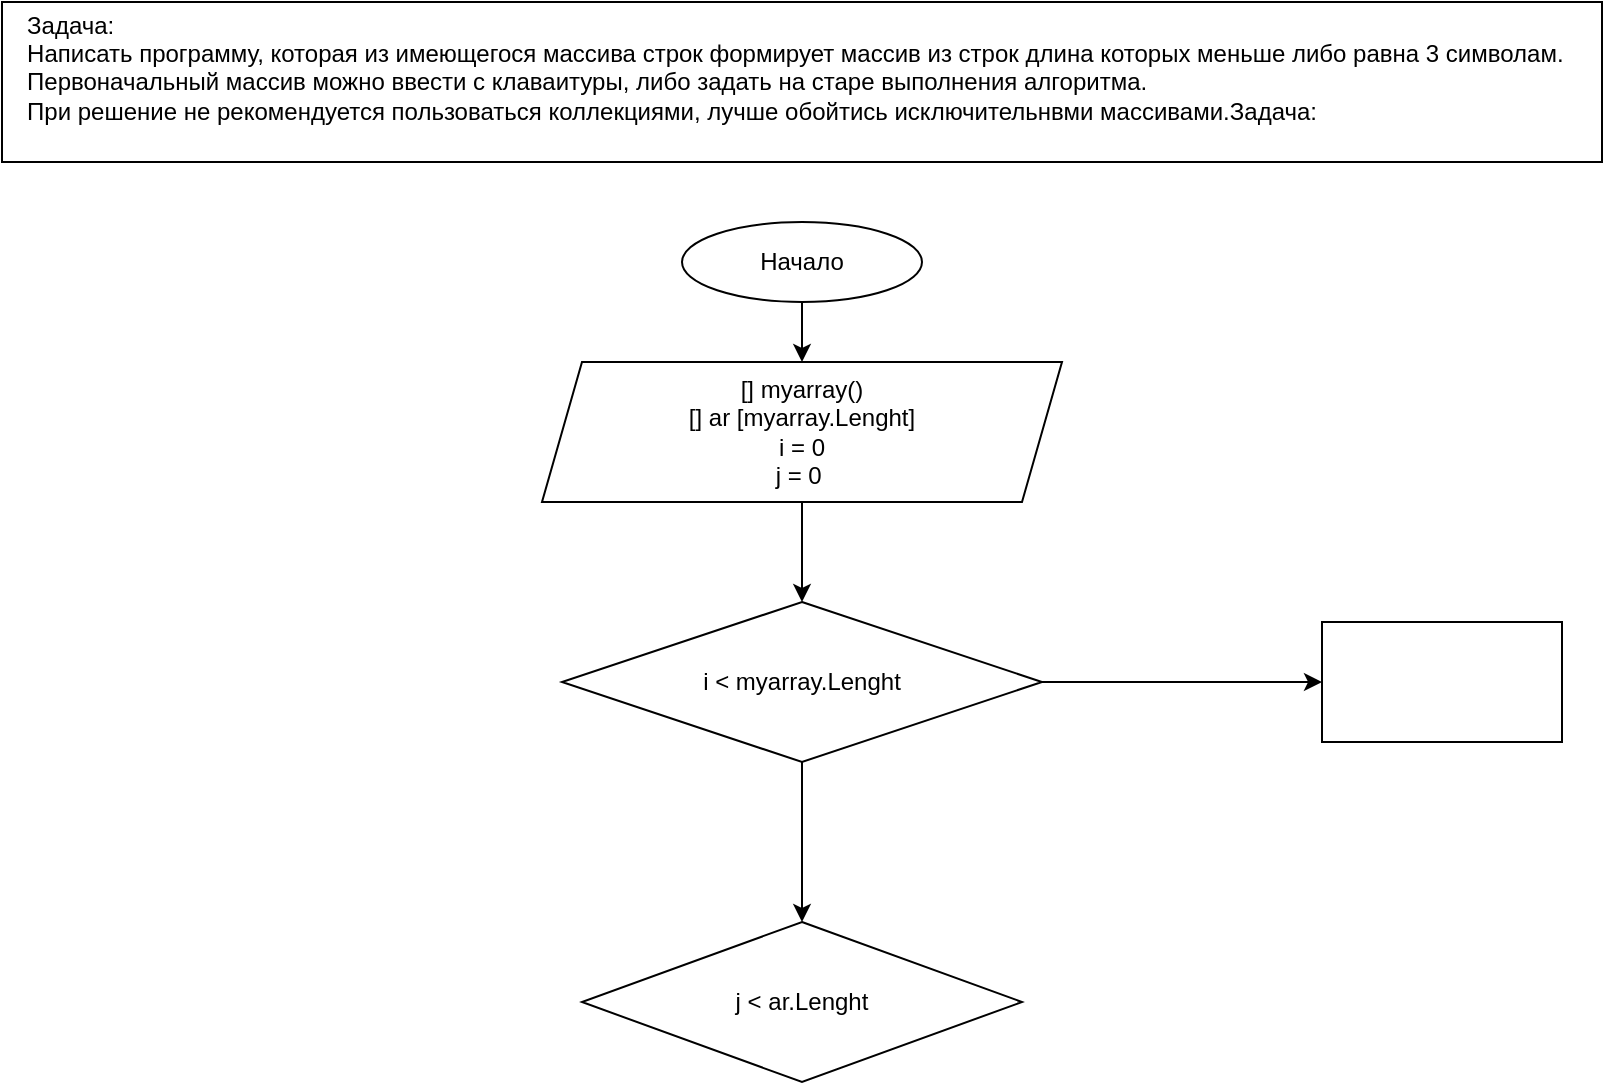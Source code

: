 <mxfile>
    <diagram id="R65bfkqB5BfwI4jI_dHJ" name="Страница 1">
        <mxGraphModel dx="1094" dy="713" grid="1" gridSize="10" guides="1" tooltips="1" connect="1" arrows="1" fold="1" page="1" pageScale="1" pageWidth="827" pageHeight="1169" math="0" shadow="0">
            <root>
                <mxCell id="0"/>
                <mxCell id="1" parent="0"/>
                <mxCell id="6" style="edgeStyle=none;html=1;exitX=0.5;exitY=1;exitDx=0;exitDy=0;entryX=0.5;entryY=0;entryDx=0;entryDy=0;fontFamily=Helvetica;fontSize=12;" edge="1" parent="1" source="2" target="12">
                    <mxGeometry relative="1" as="geometry">
                        <mxPoint x="420" y="200" as="targetPoint"/>
                    </mxGeometry>
                </mxCell>
                <mxCell id="2" value="Начало" style="ellipse;whiteSpace=wrap;html=1;" vertex="1" parent="1">
                    <mxGeometry x="360" y="130" width="120" height="40" as="geometry"/>
                </mxCell>
                <mxCell id="4" value="&lt;div style=&quot;text-align: justify&quot;&gt;Задача:&amp;nbsp;&lt;/div&gt;&lt;div style=&quot;text-align: justify&quot;&gt;Написать программу, которая из имеющегося массива строк формирует массив из строк длина которых меньше либо равна 3 символам.&amp;nbsp;&amp;nbsp;&lt;/div&gt;&lt;div style=&quot;text-align: justify&quot;&gt;Первоначальный массив можно ввести с клаваитуры, либо задать на старе выполнения алгоритма.&amp;nbsp;&lt;/div&gt;&lt;div style=&quot;text-align: justify&quot;&gt;При решение не рекомендуется пользоваться коллекциями, лучше обойтись исключительнвми массивами.&lt;span&gt;Задача:&amp;nbsp;&lt;/span&gt;&lt;/div&gt;&lt;div style=&quot;text-align: justify&quot;&gt;&lt;br&gt;&lt;/div&gt;" style="rounded=0;whiteSpace=wrap;html=1;fontFamily=Helvetica;fontSize=12;" vertex="1" parent="1">
                    <mxGeometry x="20" y="20" width="800" height="80" as="geometry"/>
                </mxCell>
                <mxCell id="9" value="" style="edgeStyle=none;html=1;fontFamily=Helvetica;fontSize=12;" edge="1" parent="1" source="7" target="8">
                    <mxGeometry relative="1" as="geometry"/>
                </mxCell>
                <mxCell id="11" value="" style="edgeStyle=none;html=1;fontFamily=Helvetica;fontSize=12;" edge="1" parent="1" source="7" target="10">
                    <mxGeometry relative="1" as="geometry"/>
                </mxCell>
                <mxCell id="7" value="i &amp;lt; myarray.Lenght" style="rhombus;whiteSpace=wrap;html=1;fontFamily=Helvetica;fontSize=12;" vertex="1" parent="1">
                    <mxGeometry x="300" y="320" width="240" height="80" as="geometry"/>
                </mxCell>
                <mxCell id="8" value="" style="whiteSpace=wrap;html=1;" vertex="1" parent="1">
                    <mxGeometry x="680" y="330" width="120" height="60" as="geometry"/>
                </mxCell>
                <mxCell id="10" value="&lt;span&gt;j &amp;lt; ar.Lenght&lt;/span&gt;" style="rhombus;whiteSpace=wrap;html=1;" vertex="1" parent="1">
                    <mxGeometry x="310" y="480" width="220" height="80" as="geometry"/>
                </mxCell>
                <mxCell id="13" style="edgeStyle=none;html=1;exitX=0.5;exitY=1;exitDx=0;exitDy=0;entryX=0.5;entryY=0;entryDx=0;entryDy=0;fontFamily=Helvetica;fontSize=12;" edge="1" parent="1" source="12" target="7">
                    <mxGeometry relative="1" as="geometry"/>
                </mxCell>
                <mxCell id="12" value="&lt;span&gt;[] myarray()&lt;/span&gt;&lt;br&gt;&lt;span&gt;[] ar [myarray.Lenght]&lt;/span&gt;&lt;br&gt;&lt;span&gt;i = 0&lt;/span&gt;&lt;br&gt;&lt;span&gt;j = 0&amp;nbsp;&lt;br&gt;&lt;/span&gt;" style="shape=parallelogram;perimeter=parallelogramPerimeter;whiteSpace=wrap;html=1;fixedSize=1;fontFamily=Helvetica;fontSize=12;" vertex="1" parent="1">
                    <mxGeometry x="290" y="200" width="260" height="70" as="geometry"/>
                </mxCell>
            </root>
        </mxGraphModel>
    </diagram>
</mxfile>